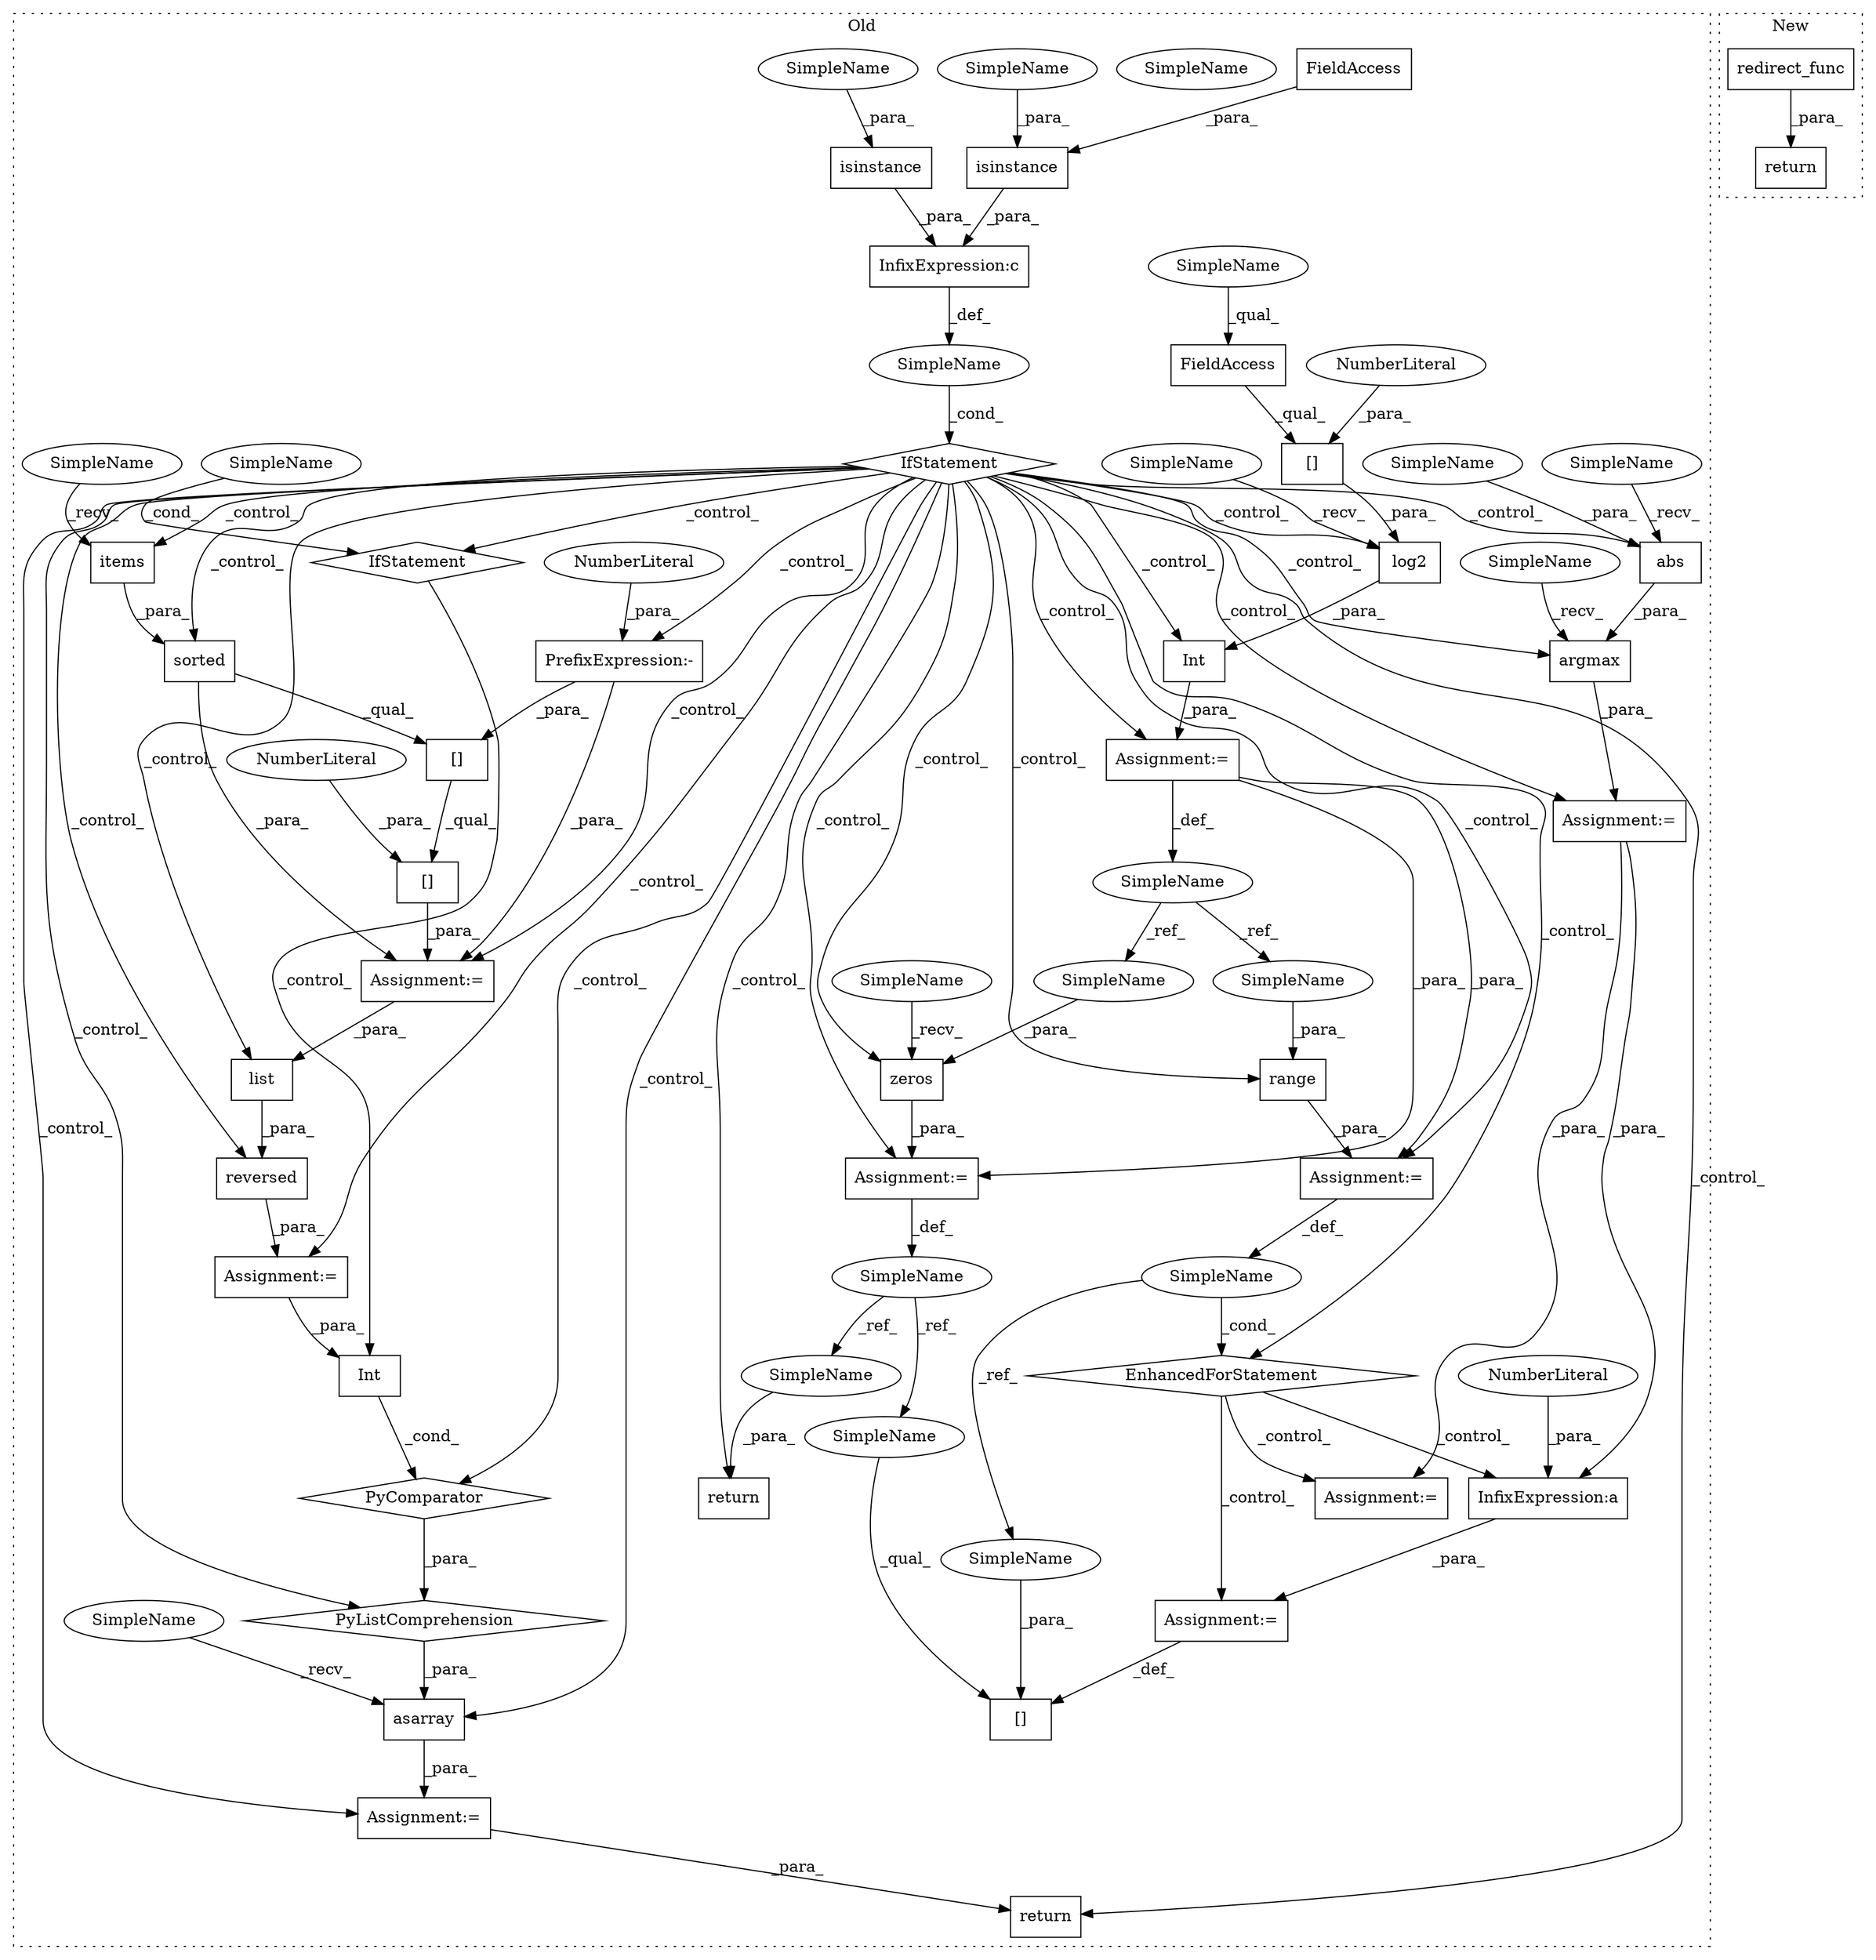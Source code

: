 digraph G {
subgraph cluster0 {
1 [label="asarray" a="32" s="8836,8980" l="21,-5" shape="box"];
3 [label="SimpleName" a="42" s="" l="" shape="ellipse"];
4 [label="Int" a="32" s="9015,9052" l="4,1" shape="box"];
5 [label="InfixExpression:a" a="27" s="9224" l="3" shape="box"];
6 [label="EnhancedForStatement" a="70" s="9132,9205" l="57,2" shape="diamond"];
7 [label="range" a="32" s="9197,9204" l="6,1" shape="box"];
8 [label="NumberLiteral" a="34" s="9227" l="1" shape="ellipse"];
9 [label="[]" a="2" s="9217,9220" l="2,1" shape="box"];
10 [label="InfixExpression:c" a="27" s="8707" l="4" shape="box"];
11 [label="log2" a="32" s="9025,9051" l="5,1" shape="box"];
12 [label="[]" a="2" s="9030,9050" l="19,1" shape="box"];
13 [label="NumberLiteral" a="34" s="9049" l="1" shape="ellipse"];
14 [label="SimpleName" a="42" s="9193" l="1" shape="ellipse"];
15 [label="SimpleName" a="42" s="9108" l="1" shape="ellipse"];
16 [label="return" a="41" s="9260" l="7" shape="box"];
17 [label="isinstance" a="32" s="8711,8746" l="11,1" shape="box"];
18 [label="abs" a="32" s="9082,9098" l="4,1" shape="box"];
19 [label="list" a="32" s="8943,8961" l="5,1" shape="box"];
20 [label="isinstance" a="32" s="8678,8706" l="11,1" shape="box"];
21 [label="PrefixExpression:-" a="38" s="8814" l="1" shape="box"];
22 [label="[]" a="2" s="8771,8816" l="43,1" shape="box"];
23 [label="NumberLiteral" a="34" s="8815" l="1" shape="ellipse"];
24 [label="[]" a="2" s="8771,8819" l="47,1" shape="box"];
25 [label="NumberLiteral" a="34" s="8818" l="1" shape="ellipse"];
26 [label="PyListComprehension" a="109" s="8857" l="123" shape="diamond"];
27 [label="PyComparator" a="113" s="8927" l="45" shape="diamond"];
28 [label="sorted" a="32" s="8771,8812" l="7,1" shape="box"];
29 [label="argmax" a="32" s="9069,9099" l="7,1" shape="box"];
30 [label="FieldAccess" a="22" s="9030" l="18" shape="box"];
31 [label="FieldAccess" a="22" s="8702" l="4" shape="box"];
32 [label="IfStatement" a="25" s="8927" l="45" shape="diamond"];
33 [label="Int" a="32" s="8857,8862" l="4,1" shape="box"];
34 [label="IfStatement" a="25" s="8674,8747" l="4,2" shape="diamond"];
35 [label="SimpleName" a="42" s="8967" l="5" shape="ellipse"];
36 [label="Assignment:=" a="7" s="9240" l="3" shape="box"];
37 [label="items" a="32" s="8791" l="7" shape="box"];
38 [label="Assignment:=" a="7" s="8829" l="1" shape="box"];
39 [label="Assignment:=" a="7" s="9062" l="1" shape="box"];
40 [label="Assignment:=" a="7" s="9014" l="1" shape="box"];
41 [label="Assignment:=" a="7" s="9221" l="1" shape="box"];
42 [label="Assignment:=" a="7" s="8927" l="45" shape="box"];
43 [label="Assignment:=" a="7" s="9132,9205" l="57,2" shape="box"];
44 [label="zeros" a="32" s="9116,9123" l="6,1" shape="box"];
45 [label="SimpleName" a="42" s="9013" l="1" shape="ellipse"];
46 [label="Assignment:=" a="7" s="9109" l="1" shape="box"];
47 [label="Assignment:=" a="7" s="8770" l="1" shape="box"];
49 [label="return" a="41" s="8983" l="7" shape="box"];
50 [label="reversed" a="32" s="8934,8962" l="9,1" shape="box"];
51 [label="SimpleName" a="42" s="9203" l="1" shape="ellipse"];
52 [label="SimpleName" a="42" s="9122" l="1" shape="ellipse"];
53 [label="SimpleName" a="42" s="8689" l="12" shape="ellipse"];
54 [label="SimpleName" a="42" s="8722" l="12" shape="ellipse"];
55 [label="SimpleName" a="42" s="8778" l="12" shape="ellipse"];
56 [label="SimpleName" a="42" s="9086" l="12" shape="ellipse"];
57 [label="SimpleName" a="42" s="9030" l="12" shape="ellipse"];
58 [label="SimpleName" a="42" s="8967" l="5" shape="ellipse"];
59 [label="SimpleName" a="42" s="9063" l="5" shape="ellipse"];
60 [label="SimpleName" a="42" s="9110" l="5" shape="ellipse"];
61 [label="SimpleName" a="42" s="9019" l="5" shape="ellipse"];
62 [label="SimpleName" a="42" s="9076" l="5" shape="ellipse"];
63 [label="SimpleName" a="42" s="8830" l="5" shape="ellipse"];
64 [label="SimpleName" a="42" s="9267" l="1" shape="ellipse"];
65 [label="SimpleName" a="42" s="9217" l="1" shape="ellipse"];
66 [label="SimpleName" a="42" s="9219" l="1" shape="ellipse"];
label = "Old";
style="dotted";
}
subgraph cluster1 {
2 [label="redirect_func" a="32" s="8899,8925" l="14,1" shape="box"];
48 [label="return" a="41" s="8892" l="7" shape="box"];
label = "New";
style="dotted";
}
1 -> 38 [label="_para_"];
2 -> 48 [label="_para_"];
3 -> 34 [label="_cond_"];
4 -> 40 [label="_para_"];
5 -> 41 [label="_para_"];
6 -> 36 [label="_control_"];
6 -> 41 [label="_control_"];
6 -> 5 [label="_control_"];
7 -> 43 [label="_para_"];
8 -> 5 [label="_para_"];
10 -> 3 [label="_def_"];
11 -> 4 [label="_para_"];
12 -> 11 [label="_para_"];
13 -> 12 [label="_para_"];
14 -> 6 [label="_cond_"];
14 -> 66 [label="_ref_"];
15 -> 64 [label="_ref_"];
15 -> 65 [label="_ref_"];
17 -> 10 [label="_para_"];
18 -> 29 [label="_para_"];
19 -> 50 [label="_para_"];
20 -> 10 [label="_para_"];
21 -> 47 [label="_para_"];
21 -> 22 [label="_para_"];
22 -> 24 [label="_qual_"];
23 -> 21 [label="_para_"];
24 -> 47 [label="_para_"];
25 -> 24 [label="_para_"];
26 -> 1 [label="_para_"];
27 -> 26 [label="_para_"];
28 -> 47 [label="_para_"];
28 -> 22 [label="_qual_"];
29 -> 39 [label="_para_"];
30 -> 12 [label="_qual_"];
31 -> 20 [label="_para_"];
32 -> 33 [label="_control_"];
33 -> 27 [label="_cond_"];
34 -> 44 [label="_control_"];
34 -> 16 [label="_control_"];
34 -> 50 [label="_control_"];
34 -> 49 [label="_control_"];
34 -> 19 [label="_control_"];
34 -> 26 [label="_control_"];
34 -> 37 [label="_control_"];
34 -> 38 [label="_control_"];
34 -> 39 [label="_control_"];
34 -> 6 [label="_control_"];
34 -> 40 [label="_control_"];
34 -> 47 [label="_control_"];
34 -> 11 [label="_control_"];
34 -> 4 [label="_control_"];
34 -> 21 [label="_control_"];
34 -> 1 [label="_control_"];
34 -> 18 [label="_control_"];
34 -> 27 [label="_control_"];
34 -> 46 [label="_control_"];
34 -> 43 [label="_control_"];
34 -> 42 [label="_control_"];
34 -> 32 [label="_control_"];
34 -> 28 [label="_control_"];
34 -> 7 [label="_control_"];
34 -> 29 [label="_control_"];
37 -> 28 [label="_para_"];
38 -> 49 [label="_para_"];
39 -> 36 [label="_para_"];
39 -> 5 [label="_para_"];
40 -> 46 [label="_para_"];
40 -> 43 [label="_para_"];
40 -> 45 [label="_def_"];
41 -> 9 [label="_def_"];
42 -> 33 [label="_para_"];
43 -> 14 [label="_def_"];
44 -> 46 [label="_para_"];
45 -> 52 [label="_ref_"];
45 -> 51 [label="_ref_"];
46 -> 15 [label="_def_"];
47 -> 19 [label="_para_"];
50 -> 42 [label="_para_"];
51 -> 7 [label="_para_"];
52 -> 44 [label="_para_"];
53 -> 20 [label="_para_"];
54 -> 17 [label="_para_"];
55 -> 37 [label="_recv_"];
56 -> 18 [label="_para_"];
57 -> 30 [label="_qual_"];
58 -> 32 [label="_cond_"];
59 -> 29 [label="_recv_"];
60 -> 44 [label="_recv_"];
61 -> 11 [label="_recv_"];
62 -> 18 [label="_recv_"];
63 -> 1 [label="_recv_"];
64 -> 16 [label="_para_"];
65 -> 9 [label="_qual_"];
66 -> 9 [label="_para_"];
}